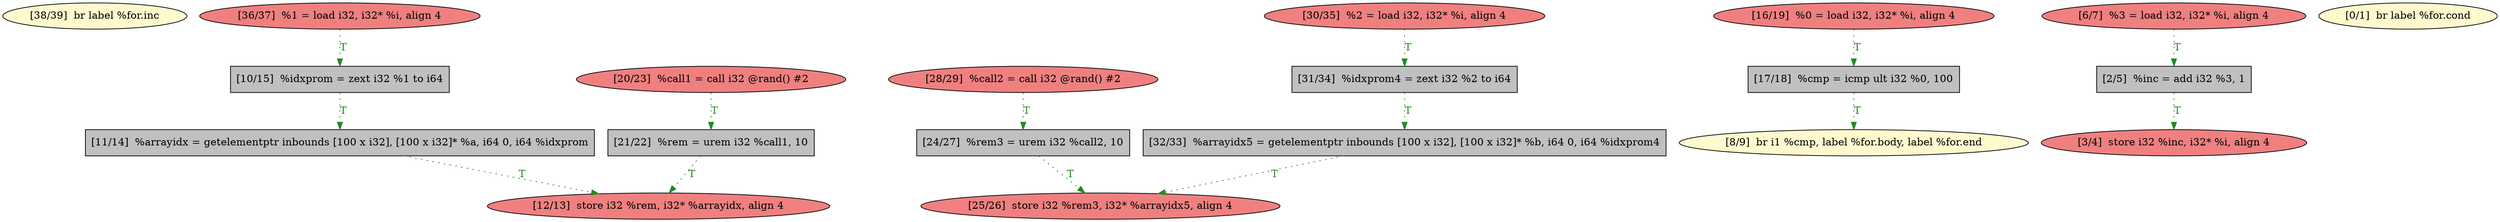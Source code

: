 
digraph G {


node314 [fillcolor=lemonchiffon,label="[38/39]  br label %for.inc",shape=ellipse,style=filled ]
node313 [fillcolor=grey,label="[21/22]  %rem = urem i32 %call1, 10",shape=rectangle,style=filled ]
node312 [fillcolor=lightcoral,label="[36/37]  %1 = load i32, i32* %i, align 4",shape=ellipse,style=filled ]
node311 [fillcolor=grey,label="[32/33]  %arrayidx5 = getelementptr inbounds [100 x i32], [100 x i32]* %b, i64 0, i64 %idxprom4",shape=rectangle,style=filled ]
node298 [fillcolor=lemonchiffon,label="[8/9]  br i1 %cmp, label %for.body, label %for.end",shape=ellipse,style=filled ]
node299 [fillcolor=grey,label="[10/15]  %idxprom = zext i32 %1 to i64",shape=rectangle,style=filled ]
node307 [fillcolor=lightcoral,label="[25/26]  store i32 %rem3, i32* %arrayidx5, align 4",shape=ellipse,style=filled ]
node302 [fillcolor=grey,label="[17/18]  %cmp = icmp ult i32 %0, 100",shape=rectangle,style=filled ]
node297 [fillcolor=lightcoral,label="[6/7]  %3 = load i32, i32* %i, align 4",shape=ellipse,style=filled ]
node295 [fillcolor=lemonchiffon,label="[0/1]  br label %for.cond",shape=ellipse,style=filled ]
node296 [fillcolor=grey,label="[2/5]  %inc = add i32 %3, 1",shape=rectangle,style=filled ]
node308 [fillcolor=lightcoral,label="[28/29]  %call2 = call i32 @rand() #2",shape=ellipse,style=filled ]
node303 [fillcolor=lightcoral,label="[3/4]  store i32 %inc, i32* %i, align 4",shape=ellipse,style=filled ]
node309 [fillcolor=lightcoral,label="[30/35]  %2 = load i32, i32* %i, align 4",shape=ellipse,style=filled ]
node304 [fillcolor=grey,label="[24/27]  %rem3 = urem i32 %call2, 10",shape=rectangle,style=filled ]
node300 [fillcolor=lightcoral,label="[16/19]  %0 = load i32, i32* %i, align 4",shape=ellipse,style=filled ]
node305 [fillcolor=grey,label="[11/14]  %arrayidx = getelementptr inbounds [100 x i32], [100 x i32]* %a, i64 0, i64 %idxprom",shape=rectangle,style=filled ]
node301 [fillcolor=lightcoral,label="[20/23]  %call1 = call i32 @rand() #2",shape=ellipse,style=filled ]
node306 [fillcolor=lightcoral,label="[12/13]  store i32 %rem, i32* %arrayidx, align 4",shape=ellipse,style=filled ]
node310 [fillcolor=grey,label="[31/34]  %idxprom4 = zext i32 %2 to i64",shape=rectangle,style=filled ]

node308->node304 [style=dotted,color=forestgreen,label="T",fontcolor=forestgreen ]
node310->node311 [style=dotted,color=forestgreen,label="T",fontcolor=forestgreen ]
node299->node305 [style=dotted,color=forestgreen,label="T",fontcolor=forestgreen ]
node309->node310 [style=dotted,color=forestgreen,label="T",fontcolor=forestgreen ]
node296->node303 [style=dotted,color=forestgreen,label="T",fontcolor=forestgreen ]
node313->node306 [style=dotted,color=forestgreen,label="T",fontcolor=forestgreen ]
node304->node307 [style=dotted,color=forestgreen,label="T",fontcolor=forestgreen ]
node302->node298 [style=dotted,color=forestgreen,label="T",fontcolor=forestgreen ]
node311->node307 [style=dotted,color=forestgreen,label="T",fontcolor=forestgreen ]
node301->node313 [style=dotted,color=forestgreen,label="T",fontcolor=forestgreen ]
node300->node302 [style=dotted,color=forestgreen,label="T",fontcolor=forestgreen ]
node297->node296 [style=dotted,color=forestgreen,label="T",fontcolor=forestgreen ]
node312->node299 [style=dotted,color=forestgreen,label="T",fontcolor=forestgreen ]
node305->node306 [style=dotted,color=forestgreen,label="T",fontcolor=forestgreen ]


}
